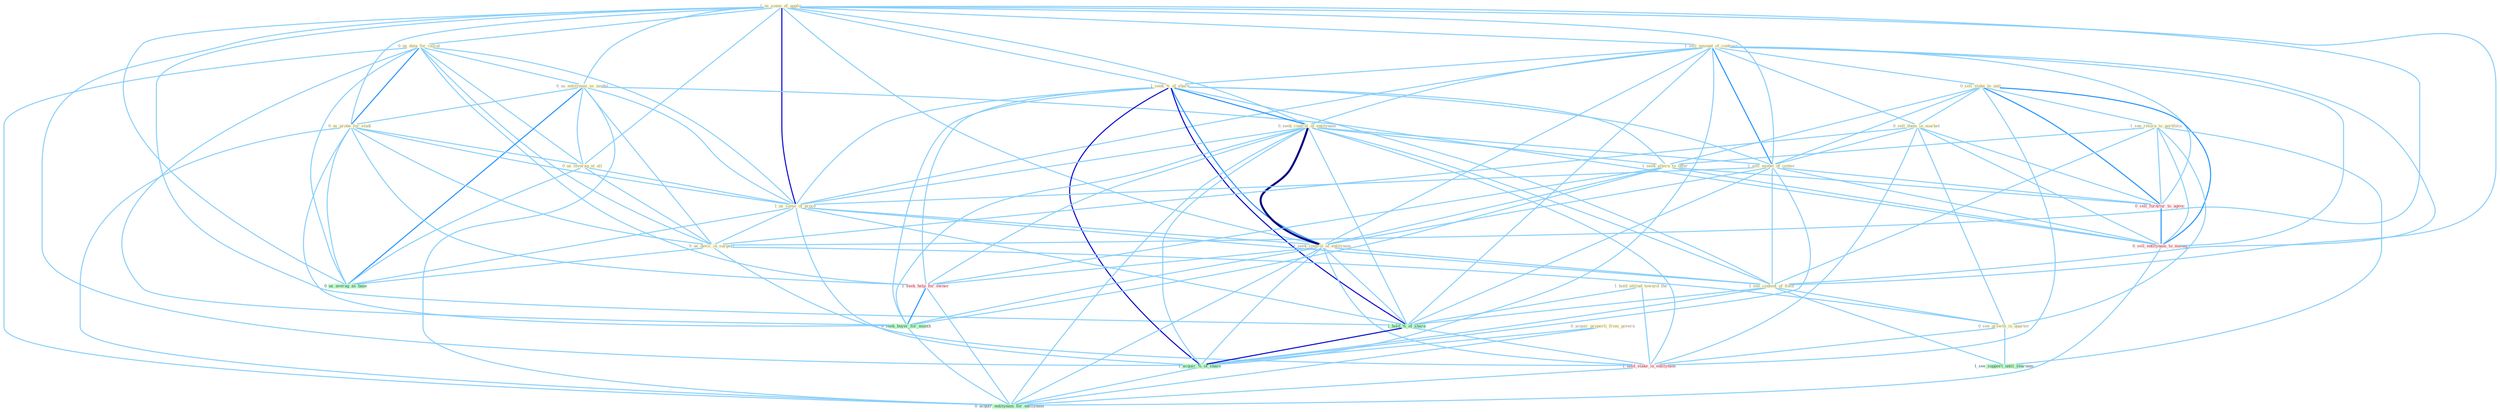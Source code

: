Graph G{ 
    node
    [shape=polygon,style=filled,width=.5,height=.06,color="#BDFCC9",fixedsize=true,fontsize=4,
    fontcolor="#2f4f4f"];
    {node
    [color="#ffffe0", fontcolor="#8b7d6b"] "1_us_some_of_applic " "1_hold_attitud_toward_the " "0_us_data_for_calcul " "1_sell_amount_of_contract " "0_us_entitynam_as_model " "1_seek_%_of_share " "0_sell_stake_to_unit " "0_seek_control_of_entitynam " "0_us_probe_for_studi " "1_see_return_to_portfolio " "0_us_leverag_at_all " "0_sell_them_in_market " "1_sell_model_of_center " "1_us_some_of_proce " "0_acquir_properti_from_govern " "1_seek_altern_to_offer " "1_seek_control_of_entitynam " "0_us_devic_in_surgeri " "1_see_content_of_field " "0_see_growth_in_quarter "}
{node [color="#fff0f5", fontcolor="#b22222"] "1_hold_stake_in_entitynam " "1_seek_help_for_owner " "0_sell_furnitur_to_agenc " "0_sell_entitynam_to_manag "}
edge [color="#B0E2FF"];

	"1_us_some_of_applic " -- "0_us_data_for_calcul " [w="1", color="#87cefa" ];
	"1_us_some_of_applic " -- "1_sell_amount_of_contract " [w="1", color="#87cefa" ];
	"1_us_some_of_applic " -- "0_us_entitynam_as_model " [w="1", color="#87cefa" ];
	"1_us_some_of_applic " -- "1_seek_%_of_share " [w="1", color="#87cefa" ];
	"1_us_some_of_applic " -- "0_seek_control_of_entitynam " [w="1", color="#87cefa" ];
	"1_us_some_of_applic " -- "0_us_probe_for_studi " [w="1", color="#87cefa" ];
	"1_us_some_of_applic " -- "0_us_leverag_at_all " [w="1", color="#87cefa" ];
	"1_us_some_of_applic " -- "1_sell_model_of_center " [w="1", color="#87cefa" ];
	"1_us_some_of_applic " -- "1_us_some_of_proce " [w="3", color="#0000cd" , len=0.6];
	"1_us_some_of_applic " -- "1_seek_control_of_entitynam " [w="1", color="#87cefa" ];
	"1_us_some_of_applic " -- "0_us_devic_in_surgeri " [w="1", color="#87cefa" ];
	"1_us_some_of_applic " -- "1_see_content_of_field " [w="1", color="#87cefa" ];
	"1_us_some_of_applic " -- "1_hold_%_of_share " [w="1", color="#87cefa" ];
	"1_us_some_of_applic " -- "1_acquir_%_of_share " [w="1", color="#87cefa" ];
	"1_us_some_of_applic " -- "0_us_averag_as_base " [w="1", color="#87cefa" ];
	"1_hold_attitud_toward_the " -- "1_hold_%_of_share " [w="1", color="#87cefa" ];
	"1_hold_attitud_toward_the " -- "1_hold_stake_in_entitynam " [w="1", color="#87cefa" ];
	"0_us_data_for_calcul " -- "0_us_entitynam_as_model " [w="1", color="#87cefa" ];
	"0_us_data_for_calcul " -- "0_us_probe_for_studi " [w="2", color="#1e90ff" , len=0.8];
	"0_us_data_for_calcul " -- "0_us_leverag_at_all " [w="1", color="#87cefa" ];
	"0_us_data_for_calcul " -- "1_us_some_of_proce " [w="1", color="#87cefa" ];
	"0_us_data_for_calcul " -- "0_us_devic_in_surgeri " [w="1", color="#87cefa" ];
	"0_us_data_for_calcul " -- "1_seek_help_for_owner " [w="1", color="#87cefa" ];
	"0_us_data_for_calcul " -- "0_seek_buyer_for_month " [w="1", color="#87cefa" ];
	"0_us_data_for_calcul " -- "0_us_averag_as_base " [w="1", color="#87cefa" ];
	"0_us_data_for_calcul " -- "0_acquir_entitynam_for_entitynam " [w="1", color="#87cefa" ];
	"1_sell_amount_of_contract " -- "1_seek_%_of_share " [w="1", color="#87cefa" ];
	"1_sell_amount_of_contract " -- "0_sell_stake_to_unit " [w="1", color="#87cefa" ];
	"1_sell_amount_of_contract " -- "0_seek_control_of_entitynam " [w="1", color="#87cefa" ];
	"1_sell_amount_of_contract " -- "0_sell_them_in_market " [w="1", color="#87cefa" ];
	"1_sell_amount_of_contract " -- "1_sell_model_of_center " [w="2", color="#1e90ff" , len=0.8];
	"1_sell_amount_of_contract " -- "1_us_some_of_proce " [w="1", color="#87cefa" ];
	"1_sell_amount_of_contract " -- "1_seek_control_of_entitynam " [w="1", color="#87cefa" ];
	"1_sell_amount_of_contract " -- "1_see_content_of_field " [w="1", color="#87cefa" ];
	"1_sell_amount_of_contract " -- "1_hold_%_of_share " [w="1", color="#87cefa" ];
	"1_sell_amount_of_contract " -- "1_acquir_%_of_share " [w="1", color="#87cefa" ];
	"1_sell_amount_of_contract " -- "0_sell_furnitur_to_agenc " [w="1", color="#87cefa" ];
	"1_sell_amount_of_contract " -- "0_sell_entitynam_to_manag " [w="1", color="#87cefa" ];
	"0_us_entitynam_as_model " -- "0_us_probe_for_studi " [w="1", color="#87cefa" ];
	"0_us_entitynam_as_model " -- "0_us_leverag_at_all " [w="1", color="#87cefa" ];
	"0_us_entitynam_as_model " -- "1_us_some_of_proce " [w="1", color="#87cefa" ];
	"0_us_entitynam_as_model " -- "0_us_devic_in_surgeri " [w="1", color="#87cefa" ];
	"0_us_entitynam_as_model " -- "0_us_averag_as_base " [w="2", color="#1e90ff" , len=0.8];
	"0_us_entitynam_as_model " -- "0_sell_entitynam_to_manag " [w="1", color="#87cefa" ];
	"0_us_entitynam_as_model " -- "0_acquir_entitynam_for_entitynam " [w="1", color="#87cefa" ];
	"1_seek_%_of_share " -- "0_seek_control_of_entitynam " [w="2", color="#1e90ff" , len=0.8];
	"1_seek_%_of_share " -- "1_sell_model_of_center " [w="1", color="#87cefa" ];
	"1_seek_%_of_share " -- "1_us_some_of_proce " [w="1", color="#87cefa" ];
	"1_seek_%_of_share " -- "1_seek_altern_to_offer " [w="1", color="#87cefa" ];
	"1_seek_%_of_share " -- "1_seek_control_of_entitynam " [w="2", color="#1e90ff" , len=0.8];
	"1_seek_%_of_share " -- "1_see_content_of_field " [w="1", color="#87cefa" ];
	"1_seek_%_of_share " -- "1_hold_%_of_share " [w="3", color="#0000cd" , len=0.6];
	"1_seek_%_of_share " -- "1_seek_help_for_owner " [w="1", color="#87cefa" ];
	"1_seek_%_of_share " -- "0_seek_buyer_for_month " [w="1", color="#87cefa" ];
	"1_seek_%_of_share " -- "1_acquir_%_of_share " [w="3", color="#0000cd" , len=0.6];
	"0_sell_stake_to_unit " -- "1_see_return_to_portfolio " [w="1", color="#87cefa" ];
	"0_sell_stake_to_unit " -- "0_sell_them_in_market " [w="1", color="#87cefa" ];
	"0_sell_stake_to_unit " -- "1_sell_model_of_center " [w="1", color="#87cefa" ];
	"0_sell_stake_to_unit " -- "1_seek_altern_to_offer " [w="1", color="#87cefa" ];
	"0_sell_stake_to_unit " -- "1_hold_stake_in_entitynam " [w="1", color="#87cefa" ];
	"0_sell_stake_to_unit " -- "0_sell_furnitur_to_agenc " [w="2", color="#1e90ff" , len=0.8];
	"0_sell_stake_to_unit " -- "0_sell_entitynam_to_manag " [w="2", color="#1e90ff" , len=0.8];
	"0_seek_control_of_entitynam " -- "1_sell_model_of_center " [w="1", color="#87cefa" ];
	"0_seek_control_of_entitynam " -- "1_us_some_of_proce " [w="1", color="#87cefa" ];
	"0_seek_control_of_entitynam " -- "1_seek_altern_to_offer " [w="1", color="#87cefa" ];
	"0_seek_control_of_entitynam " -- "1_seek_control_of_entitynam " [w="4", style=bold, color="#000080", len=0.4];
	"0_seek_control_of_entitynam " -- "1_see_content_of_field " [w="1", color="#87cefa" ];
	"0_seek_control_of_entitynam " -- "1_hold_%_of_share " [w="1", color="#87cefa" ];
	"0_seek_control_of_entitynam " -- "1_hold_stake_in_entitynam " [w="1", color="#87cefa" ];
	"0_seek_control_of_entitynam " -- "1_seek_help_for_owner " [w="1", color="#87cefa" ];
	"0_seek_control_of_entitynam " -- "0_seek_buyer_for_month " [w="1", color="#87cefa" ];
	"0_seek_control_of_entitynam " -- "1_acquir_%_of_share " [w="1", color="#87cefa" ];
	"0_seek_control_of_entitynam " -- "0_acquir_entitynam_for_entitynam " [w="1", color="#87cefa" ];
	"0_us_probe_for_studi " -- "0_us_leverag_at_all " [w="1", color="#87cefa" ];
	"0_us_probe_for_studi " -- "1_us_some_of_proce " [w="1", color="#87cefa" ];
	"0_us_probe_for_studi " -- "0_us_devic_in_surgeri " [w="1", color="#87cefa" ];
	"0_us_probe_for_studi " -- "1_seek_help_for_owner " [w="1", color="#87cefa" ];
	"0_us_probe_for_studi " -- "0_seek_buyer_for_month " [w="1", color="#87cefa" ];
	"0_us_probe_for_studi " -- "0_us_averag_as_base " [w="1", color="#87cefa" ];
	"0_us_probe_for_studi " -- "0_acquir_entitynam_for_entitynam " [w="1", color="#87cefa" ];
	"1_see_return_to_portfolio " -- "1_seek_altern_to_offer " [w="1", color="#87cefa" ];
	"1_see_return_to_portfolio " -- "1_see_content_of_field " [w="1", color="#87cefa" ];
	"1_see_return_to_portfolio " -- "0_see_growth_in_quarter " [w="1", color="#87cefa" ];
	"1_see_return_to_portfolio " -- "1_see_support_until_yearnum " [w="1", color="#87cefa" ];
	"1_see_return_to_portfolio " -- "0_sell_furnitur_to_agenc " [w="1", color="#87cefa" ];
	"1_see_return_to_portfolio " -- "0_sell_entitynam_to_manag " [w="1", color="#87cefa" ];
	"0_us_leverag_at_all " -- "1_us_some_of_proce " [w="1", color="#87cefa" ];
	"0_us_leverag_at_all " -- "0_us_devic_in_surgeri " [w="1", color="#87cefa" ];
	"0_us_leverag_at_all " -- "0_us_averag_as_base " [w="1", color="#87cefa" ];
	"0_sell_them_in_market " -- "1_sell_model_of_center " [w="1", color="#87cefa" ];
	"0_sell_them_in_market " -- "0_us_devic_in_surgeri " [w="1", color="#87cefa" ];
	"0_sell_them_in_market " -- "0_see_growth_in_quarter " [w="1", color="#87cefa" ];
	"0_sell_them_in_market " -- "1_hold_stake_in_entitynam " [w="1", color="#87cefa" ];
	"0_sell_them_in_market " -- "0_sell_furnitur_to_agenc " [w="1", color="#87cefa" ];
	"0_sell_them_in_market " -- "0_sell_entitynam_to_manag " [w="1", color="#87cefa" ];
	"1_sell_model_of_center " -- "1_us_some_of_proce " [w="1", color="#87cefa" ];
	"1_sell_model_of_center " -- "1_seek_control_of_entitynam " [w="1", color="#87cefa" ];
	"1_sell_model_of_center " -- "1_see_content_of_field " [w="1", color="#87cefa" ];
	"1_sell_model_of_center " -- "1_hold_%_of_share " [w="1", color="#87cefa" ];
	"1_sell_model_of_center " -- "1_acquir_%_of_share " [w="1", color="#87cefa" ];
	"1_sell_model_of_center " -- "0_sell_furnitur_to_agenc " [w="1", color="#87cefa" ];
	"1_sell_model_of_center " -- "0_sell_entitynam_to_manag " [w="1", color="#87cefa" ];
	"1_us_some_of_proce " -- "1_seek_control_of_entitynam " [w="1", color="#87cefa" ];
	"1_us_some_of_proce " -- "0_us_devic_in_surgeri " [w="1", color="#87cefa" ];
	"1_us_some_of_proce " -- "1_see_content_of_field " [w="1", color="#87cefa" ];
	"1_us_some_of_proce " -- "1_hold_%_of_share " [w="1", color="#87cefa" ];
	"1_us_some_of_proce " -- "1_acquir_%_of_share " [w="1", color="#87cefa" ];
	"1_us_some_of_proce " -- "0_us_averag_as_base " [w="1", color="#87cefa" ];
	"0_acquir_properti_from_govern " -- "1_acquir_%_of_share " [w="1", color="#87cefa" ];
	"0_acquir_properti_from_govern " -- "0_acquir_entitynam_for_entitynam " [w="1", color="#87cefa" ];
	"1_seek_altern_to_offer " -- "1_seek_control_of_entitynam " [w="1", color="#87cefa" ];
	"1_seek_altern_to_offer " -- "1_seek_help_for_owner " [w="1", color="#87cefa" ];
	"1_seek_altern_to_offer " -- "0_seek_buyer_for_month " [w="1", color="#87cefa" ];
	"1_seek_altern_to_offer " -- "0_sell_furnitur_to_agenc " [w="1", color="#87cefa" ];
	"1_seek_altern_to_offer " -- "0_sell_entitynam_to_manag " [w="1", color="#87cefa" ];
	"1_seek_control_of_entitynam " -- "1_see_content_of_field " [w="1", color="#87cefa" ];
	"1_seek_control_of_entitynam " -- "1_hold_%_of_share " [w="1", color="#87cefa" ];
	"1_seek_control_of_entitynam " -- "1_hold_stake_in_entitynam " [w="1", color="#87cefa" ];
	"1_seek_control_of_entitynam " -- "1_seek_help_for_owner " [w="1", color="#87cefa" ];
	"1_seek_control_of_entitynam " -- "0_seek_buyer_for_month " [w="1", color="#87cefa" ];
	"1_seek_control_of_entitynam " -- "1_acquir_%_of_share " [w="1", color="#87cefa" ];
	"1_seek_control_of_entitynam " -- "0_acquir_entitynam_for_entitynam " [w="1", color="#87cefa" ];
	"0_us_devic_in_surgeri " -- "0_see_growth_in_quarter " [w="1", color="#87cefa" ];
	"0_us_devic_in_surgeri " -- "1_hold_stake_in_entitynam " [w="1", color="#87cefa" ];
	"0_us_devic_in_surgeri " -- "0_us_averag_as_base " [w="1", color="#87cefa" ];
	"1_see_content_of_field " -- "0_see_growth_in_quarter " [w="1", color="#87cefa" ];
	"1_see_content_of_field " -- "1_hold_%_of_share " [w="1", color="#87cefa" ];
	"1_see_content_of_field " -- "1_acquir_%_of_share " [w="1", color="#87cefa" ];
	"1_see_content_of_field " -- "1_see_support_until_yearnum " [w="1", color="#87cefa" ];
	"0_see_growth_in_quarter " -- "1_hold_stake_in_entitynam " [w="1", color="#87cefa" ];
	"0_see_growth_in_quarter " -- "1_see_support_until_yearnum " [w="1", color="#87cefa" ];
	"1_hold_%_of_share " -- "1_hold_stake_in_entitynam " [w="1", color="#87cefa" ];
	"1_hold_%_of_share " -- "1_acquir_%_of_share " [w="3", color="#0000cd" , len=0.6];
	"1_hold_stake_in_entitynam " -- "0_acquir_entitynam_for_entitynam " [w="1", color="#87cefa" ];
	"1_seek_help_for_owner " -- "0_seek_buyer_for_month " [w="2", color="#1e90ff" , len=0.8];
	"1_seek_help_for_owner " -- "0_acquir_entitynam_for_entitynam " [w="1", color="#87cefa" ];
	"0_seek_buyer_for_month " -- "0_acquir_entitynam_for_entitynam " [w="1", color="#87cefa" ];
	"1_acquir_%_of_share " -- "0_acquir_entitynam_for_entitynam " [w="1", color="#87cefa" ];
	"0_sell_furnitur_to_agenc " -- "0_sell_entitynam_to_manag " [w="2", color="#1e90ff" , len=0.8];
	"0_sell_entitynam_to_manag " -- "0_acquir_entitynam_for_entitynam " [w="1", color="#87cefa" ];
}